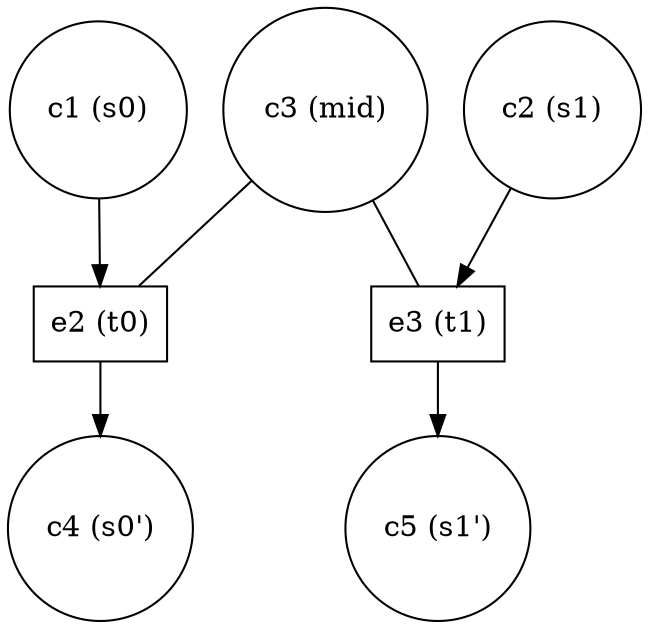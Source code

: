 digraph PetriNet {
// Places
p4 [shape=circle label="c4 (s0')"];
p1 [shape=circle label="c1 (s0)"];
p3 [shape=circle label="c3 (mid)"];
p2 [shape=circle label="c2 (s1)"];
p5 [shape=circle label="c5 (s1')"];
// Transitions
t3 [shape=box label="e3 (t1)"];
t2 [shape=box label="e2 (t0)"];
// Edges
p1 -> t2;
p2 -> t3;
t3 -> p5;
p3 -> t3 [dir=none];
t2 -> p4;
p3 -> t2 [dir=none];
}
